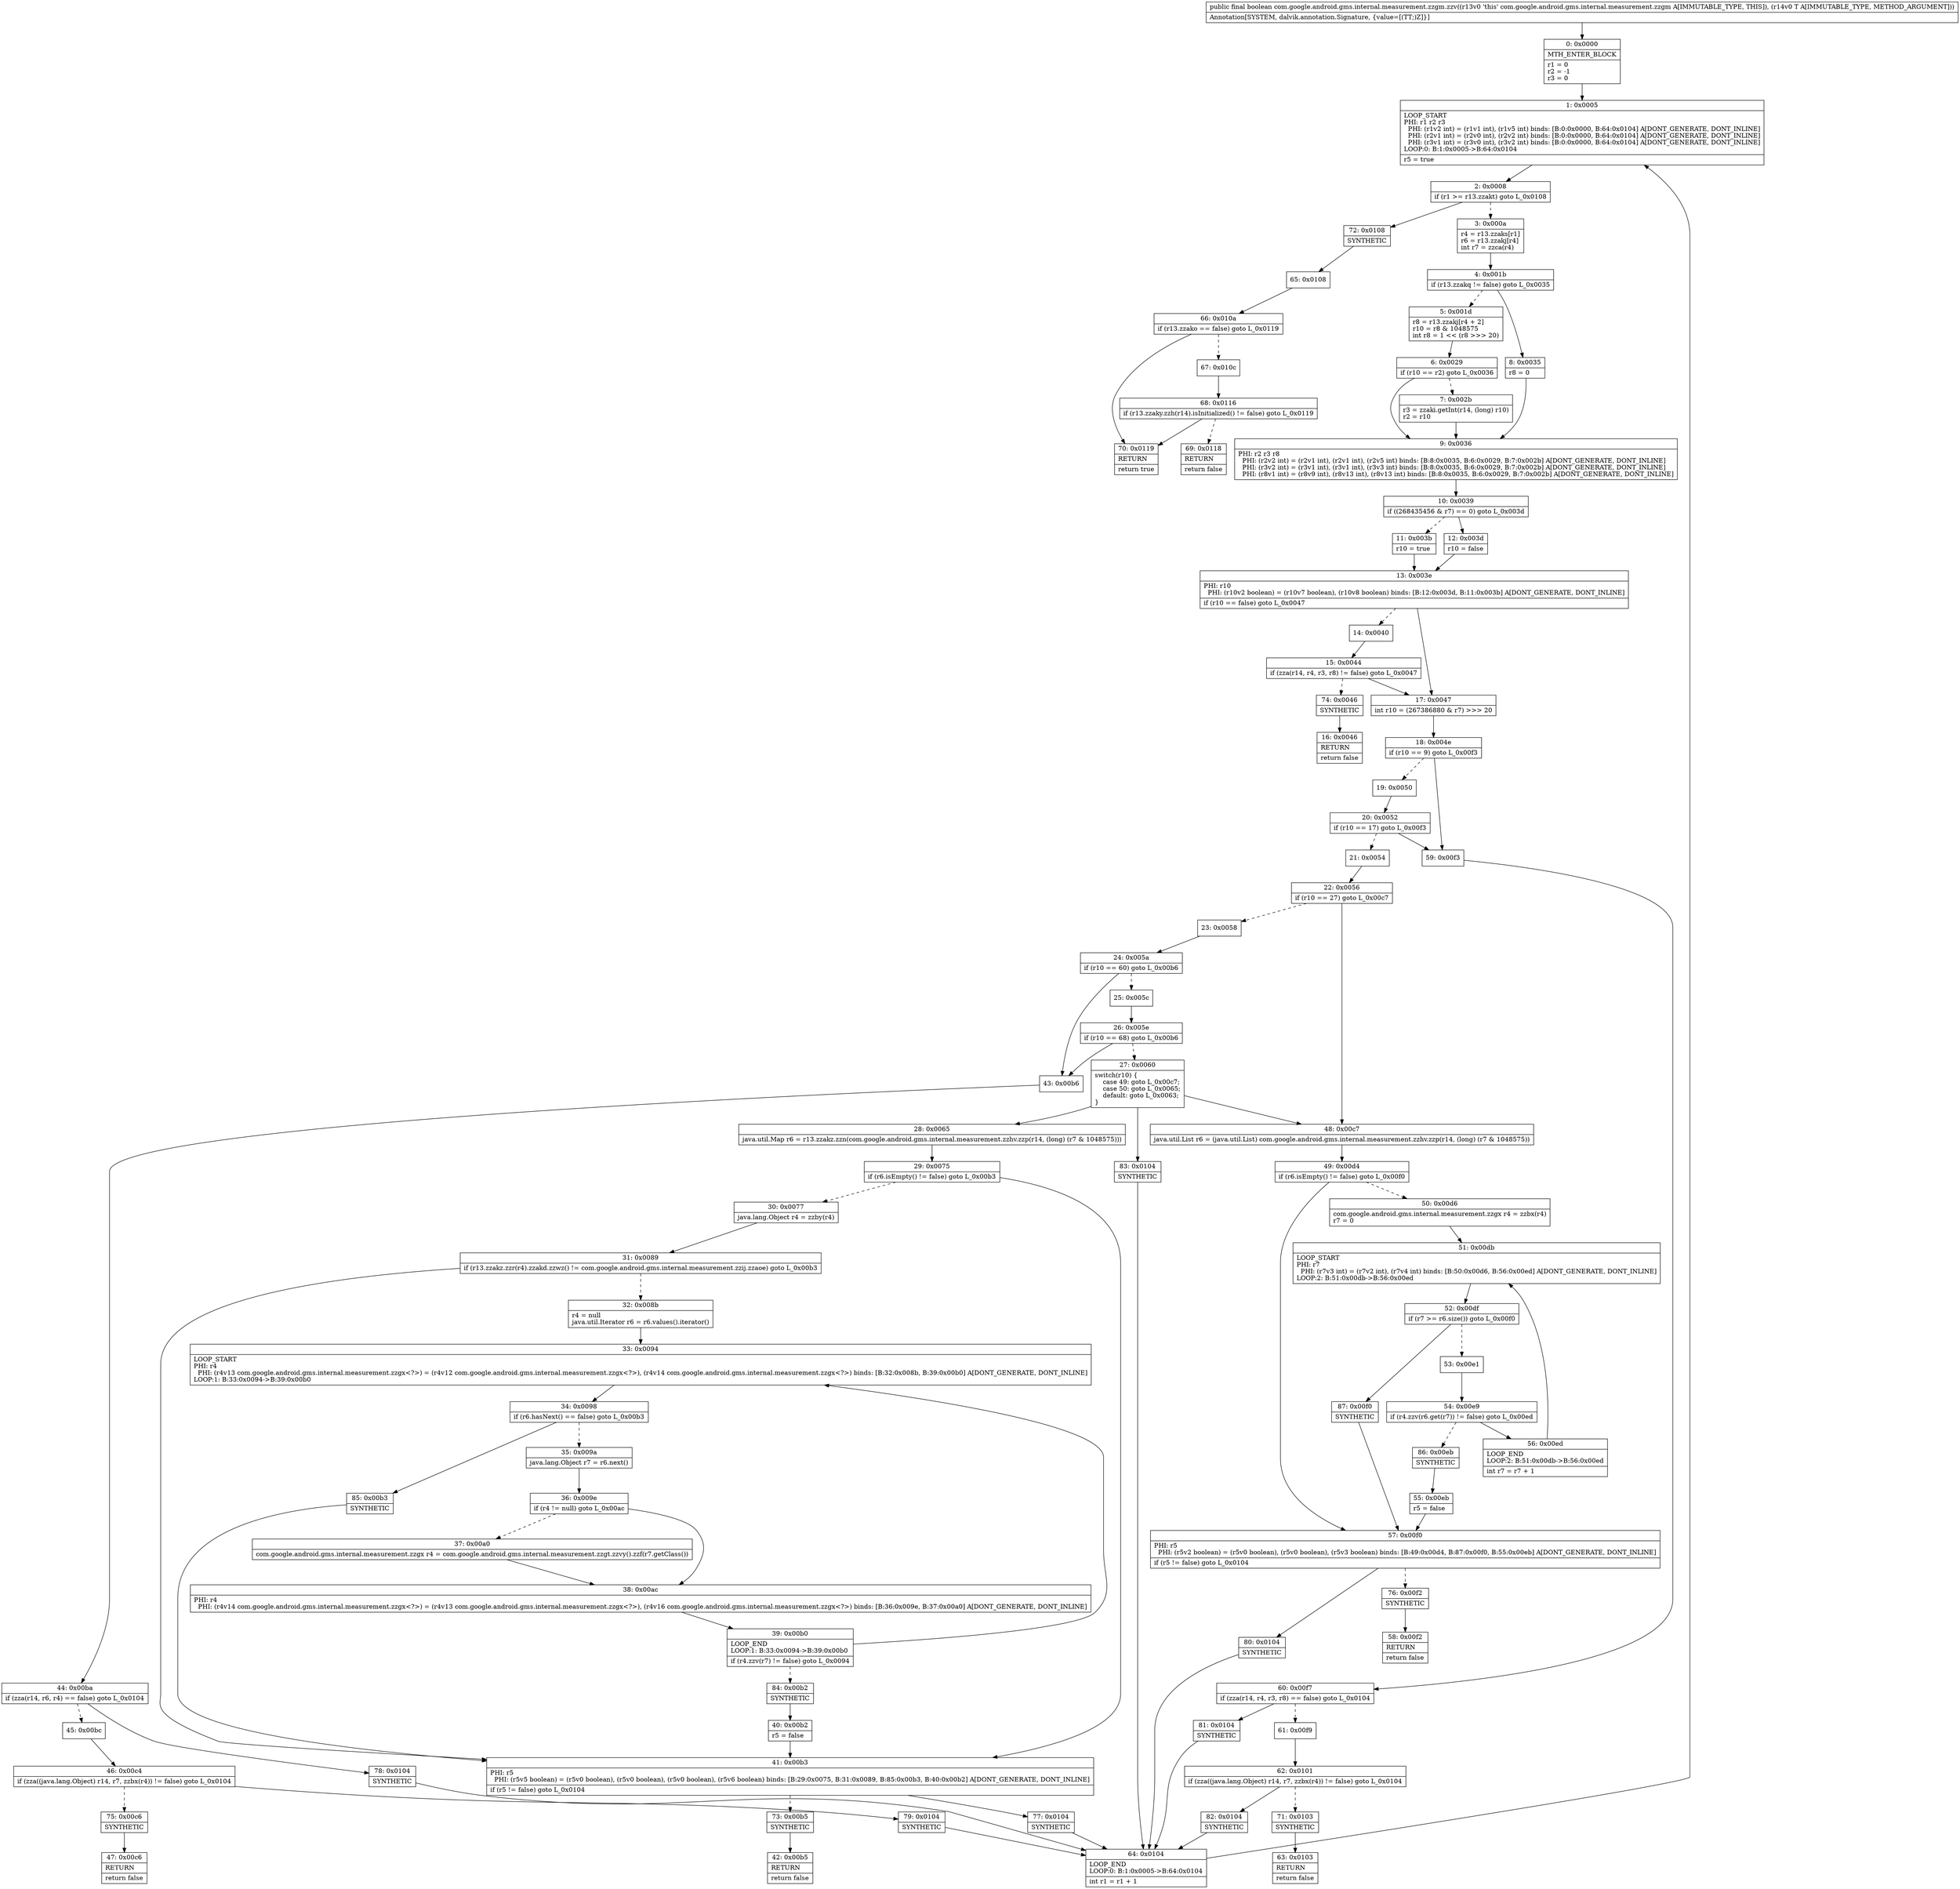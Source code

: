 digraph "CFG forcom.google.android.gms.internal.measurement.zzgm.zzv(Ljava\/lang\/Object;)Z" {
Node_0 [shape=record,label="{0\:\ 0x0000|MTH_ENTER_BLOCK\l|r1 = 0\lr2 = \-1\lr3 = 0\l}"];
Node_1 [shape=record,label="{1\:\ 0x0005|LOOP_START\lPHI: r1 r2 r3 \l  PHI: (r1v2 int) = (r1v1 int), (r1v5 int) binds: [B:0:0x0000, B:64:0x0104] A[DONT_GENERATE, DONT_INLINE]\l  PHI: (r2v1 int) = (r2v0 int), (r2v2 int) binds: [B:0:0x0000, B:64:0x0104] A[DONT_GENERATE, DONT_INLINE]\l  PHI: (r3v1 int) = (r3v0 int), (r3v2 int) binds: [B:0:0x0000, B:64:0x0104] A[DONT_GENERATE, DONT_INLINE]\lLOOP:0: B:1:0x0005\-\>B:64:0x0104\l|r5 = true\l}"];
Node_2 [shape=record,label="{2\:\ 0x0008|if (r1 \>= r13.zzakt) goto L_0x0108\l}"];
Node_3 [shape=record,label="{3\:\ 0x000a|r4 = r13.zzaks[r1]\lr6 = r13.zzakj[r4]\lint r7 = zzca(r4)\l}"];
Node_4 [shape=record,label="{4\:\ 0x001b|if (r13.zzakq != false) goto L_0x0035\l}"];
Node_5 [shape=record,label="{5\:\ 0x001d|r8 = r13.zzakj[r4 + 2]\lr10 = r8 & 1048575\lint r8 = 1 \<\< (r8 \>\>\> 20)\l}"];
Node_6 [shape=record,label="{6\:\ 0x0029|if (r10 == r2) goto L_0x0036\l}"];
Node_7 [shape=record,label="{7\:\ 0x002b|r3 = zzaki.getInt(r14, (long) r10)\lr2 = r10\l}"];
Node_8 [shape=record,label="{8\:\ 0x0035|r8 = 0\l}"];
Node_9 [shape=record,label="{9\:\ 0x0036|PHI: r2 r3 r8 \l  PHI: (r2v2 int) = (r2v1 int), (r2v1 int), (r2v5 int) binds: [B:8:0x0035, B:6:0x0029, B:7:0x002b] A[DONT_GENERATE, DONT_INLINE]\l  PHI: (r3v2 int) = (r3v1 int), (r3v1 int), (r3v3 int) binds: [B:8:0x0035, B:6:0x0029, B:7:0x002b] A[DONT_GENERATE, DONT_INLINE]\l  PHI: (r8v1 int) = (r8v9 int), (r8v13 int), (r8v13 int) binds: [B:8:0x0035, B:6:0x0029, B:7:0x002b] A[DONT_GENERATE, DONT_INLINE]\l}"];
Node_10 [shape=record,label="{10\:\ 0x0039|if ((268435456 & r7) == 0) goto L_0x003d\l}"];
Node_11 [shape=record,label="{11\:\ 0x003b|r10 = true\l}"];
Node_12 [shape=record,label="{12\:\ 0x003d|r10 = false\l}"];
Node_13 [shape=record,label="{13\:\ 0x003e|PHI: r10 \l  PHI: (r10v2 boolean) = (r10v7 boolean), (r10v8 boolean) binds: [B:12:0x003d, B:11:0x003b] A[DONT_GENERATE, DONT_INLINE]\l|if (r10 == false) goto L_0x0047\l}"];
Node_14 [shape=record,label="{14\:\ 0x0040}"];
Node_15 [shape=record,label="{15\:\ 0x0044|if (zza(r14, r4, r3, r8) != false) goto L_0x0047\l}"];
Node_16 [shape=record,label="{16\:\ 0x0046|RETURN\l|return false\l}"];
Node_17 [shape=record,label="{17\:\ 0x0047|int r10 = (267386880 & r7) \>\>\> 20\l}"];
Node_18 [shape=record,label="{18\:\ 0x004e|if (r10 == 9) goto L_0x00f3\l}"];
Node_19 [shape=record,label="{19\:\ 0x0050}"];
Node_20 [shape=record,label="{20\:\ 0x0052|if (r10 == 17) goto L_0x00f3\l}"];
Node_21 [shape=record,label="{21\:\ 0x0054}"];
Node_22 [shape=record,label="{22\:\ 0x0056|if (r10 == 27) goto L_0x00c7\l}"];
Node_23 [shape=record,label="{23\:\ 0x0058}"];
Node_24 [shape=record,label="{24\:\ 0x005a|if (r10 == 60) goto L_0x00b6\l}"];
Node_25 [shape=record,label="{25\:\ 0x005c}"];
Node_26 [shape=record,label="{26\:\ 0x005e|if (r10 == 68) goto L_0x00b6\l}"];
Node_27 [shape=record,label="{27\:\ 0x0060|switch(r10) \{\l    case 49: goto L_0x00c7;\l    case 50: goto L_0x0065;\l    default: goto L_0x0063;\l\}\l}"];
Node_28 [shape=record,label="{28\:\ 0x0065|java.util.Map r6 = r13.zzakz.zzn(com.google.android.gms.internal.measurement.zzhv.zzp(r14, (long) (r7 & 1048575)))\l}"];
Node_29 [shape=record,label="{29\:\ 0x0075|if (r6.isEmpty() != false) goto L_0x00b3\l}"];
Node_30 [shape=record,label="{30\:\ 0x0077|java.lang.Object r4 = zzby(r4)\l}"];
Node_31 [shape=record,label="{31\:\ 0x0089|if (r13.zzakz.zzr(r4).zzakd.zzwz() != com.google.android.gms.internal.measurement.zzij.zzaoe) goto L_0x00b3\l}"];
Node_32 [shape=record,label="{32\:\ 0x008b|r4 = null\ljava.util.Iterator r6 = r6.values().iterator()\l}"];
Node_33 [shape=record,label="{33\:\ 0x0094|LOOP_START\lPHI: r4 \l  PHI: (r4v13 com.google.android.gms.internal.measurement.zzgx\<?\>) = (r4v12 com.google.android.gms.internal.measurement.zzgx\<?\>), (r4v14 com.google.android.gms.internal.measurement.zzgx\<?\>) binds: [B:32:0x008b, B:39:0x00b0] A[DONT_GENERATE, DONT_INLINE]\lLOOP:1: B:33:0x0094\-\>B:39:0x00b0\l}"];
Node_34 [shape=record,label="{34\:\ 0x0098|if (r6.hasNext() == false) goto L_0x00b3\l}"];
Node_35 [shape=record,label="{35\:\ 0x009a|java.lang.Object r7 = r6.next()\l}"];
Node_36 [shape=record,label="{36\:\ 0x009e|if (r4 != null) goto L_0x00ac\l}"];
Node_37 [shape=record,label="{37\:\ 0x00a0|com.google.android.gms.internal.measurement.zzgx r4 = com.google.android.gms.internal.measurement.zzgt.zzvy().zzf(r7.getClass())\l}"];
Node_38 [shape=record,label="{38\:\ 0x00ac|PHI: r4 \l  PHI: (r4v14 com.google.android.gms.internal.measurement.zzgx\<?\>) = (r4v13 com.google.android.gms.internal.measurement.zzgx\<?\>), (r4v16 com.google.android.gms.internal.measurement.zzgx\<?\>) binds: [B:36:0x009e, B:37:0x00a0] A[DONT_GENERATE, DONT_INLINE]\l}"];
Node_39 [shape=record,label="{39\:\ 0x00b0|LOOP_END\lLOOP:1: B:33:0x0094\-\>B:39:0x00b0\l|if (r4.zzv(r7) != false) goto L_0x0094\l}"];
Node_40 [shape=record,label="{40\:\ 0x00b2|r5 = false\l}"];
Node_41 [shape=record,label="{41\:\ 0x00b3|PHI: r5 \l  PHI: (r5v5 boolean) = (r5v0 boolean), (r5v0 boolean), (r5v0 boolean), (r5v6 boolean) binds: [B:29:0x0075, B:31:0x0089, B:85:0x00b3, B:40:0x00b2] A[DONT_GENERATE, DONT_INLINE]\l|if (r5 != false) goto L_0x0104\l}"];
Node_42 [shape=record,label="{42\:\ 0x00b5|RETURN\l|return false\l}"];
Node_43 [shape=record,label="{43\:\ 0x00b6}"];
Node_44 [shape=record,label="{44\:\ 0x00ba|if (zza(r14, r6, r4) == false) goto L_0x0104\l}"];
Node_45 [shape=record,label="{45\:\ 0x00bc}"];
Node_46 [shape=record,label="{46\:\ 0x00c4|if (zza((java.lang.Object) r14, r7, zzbx(r4)) != false) goto L_0x0104\l}"];
Node_47 [shape=record,label="{47\:\ 0x00c6|RETURN\l|return false\l}"];
Node_48 [shape=record,label="{48\:\ 0x00c7|java.util.List r6 = (java.util.List) com.google.android.gms.internal.measurement.zzhv.zzp(r14, (long) (r7 & 1048575))\l}"];
Node_49 [shape=record,label="{49\:\ 0x00d4|if (r6.isEmpty() != false) goto L_0x00f0\l}"];
Node_50 [shape=record,label="{50\:\ 0x00d6|com.google.android.gms.internal.measurement.zzgx r4 = zzbx(r4)\lr7 = 0\l}"];
Node_51 [shape=record,label="{51\:\ 0x00db|LOOP_START\lPHI: r7 \l  PHI: (r7v3 int) = (r7v2 int), (r7v4 int) binds: [B:50:0x00d6, B:56:0x00ed] A[DONT_GENERATE, DONT_INLINE]\lLOOP:2: B:51:0x00db\-\>B:56:0x00ed\l}"];
Node_52 [shape=record,label="{52\:\ 0x00df|if (r7 \>= r6.size()) goto L_0x00f0\l}"];
Node_53 [shape=record,label="{53\:\ 0x00e1}"];
Node_54 [shape=record,label="{54\:\ 0x00e9|if (r4.zzv(r6.get(r7)) != false) goto L_0x00ed\l}"];
Node_55 [shape=record,label="{55\:\ 0x00eb|r5 = false\l}"];
Node_56 [shape=record,label="{56\:\ 0x00ed|LOOP_END\lLOOP:2: B:51:0x00db\-\>B:56:0x00ed\l|int r7 = r7 + 1\l}"];
Node_57 [shape=record,label="{57\:\ 0x00f0|PHI: r5 \l  PHI: (r5v2 boolean) = (r5v0 boolean), (r5v0 boolean), (r5v3 boolean) binds: [B:49:0x00d4, B:87:0x00f0, B:55:0x00eb] A[DONT_GENERATE, DONT_INLINE]\l|if (r5 != false) goto L_0x0104\l}"];
Node_58 [shape=record,label="{58\:\ 0x00f2|RETURN\l|return false\l}"];
Node_59 [shape=record,label="{59\:\ 0x00f3}"];
Node_60 [shape=record,label="{60\:\ 0x00f7|if (zza(r14, r4, r3, r8) == false) goto L_0x0104\l}"];
Node_61 [shape=record,label="{61\:\ 0x00f9}"];
Node_62 [shape=record,label="{62\:\ 0x0101|if (zza((java.lang.Object) r14, r7, zzbx(r4)) != false) goto L_0x0104\l}"];
Node_63 [shape=record,label="{63\:\ 0x0103|RETURN\l|return false\l}"];
Node_64 [shape=record,label="{64\:\ 0x0104|LOOP_END\lLOOP:0: B:1:0x0005\-\>B:64:0x0104\l|int r1 = r1 + 1\l}"];
Node_65 [shape=record,label="{65\:\ 0x0108}"];
Node_66 [shape=record,label="{66\:\ 0x010a|if (r13.zzako == false) goto L_0x0119\l}"];
Node_67 [shape=record,label="{67\:\ 0x010c}"];
Node_68 [shape=record,label="{68\:\ 0x0116|if (r13.zzaky.zzh(r14).isInitialized() != false) goto L_0x0119\l}"];
Node_69 [shape=record,label="{69\:\ 0x0118|RETURN\l|return false\l}"];
Node_70 [shape=record,label="{70\:\ 0x0119|RETURN\l|return true\l}"];
Node_71 [shape=record,label="{71\:\ 0x0103|SYNTHETIC\l}"];
Node_72 [shape=record,label="{72\:\ 0x0108|SYNTHETIC\l}"];
Node_73 [shape=record,label="{73\:\ 0x00b5|SYNTHETIC\l}"];
Node_74 [shape=record,label="{74\:\ 0x0046|SYNTHETIC\l}"];
Node_75 [shape=record,label="{75\:\ 0x00c6|SYNTHETIC\l}"];
Node_76 [shape=record,label="{76\:\ 0x00f2|SYNTHETIC\l}"];
Node_77 [shape=record,label="{77\:\ 0x0104|SYNTHETIC\l}"];
Node_78 [shape=record,label="{78\:\ 0x0104|SYNTHETIC\l}"];
Node_79 [shape=record,label="{79\:\ 0x0104|SYNTHETIC\l}"];
Node_80 [shape=record,label="{80\:\ 0x0104|SYNTHETIC\l}"];
Node_81 [shape=record,label="{81\:\ 0x0104|SYNTHETIC\l}"];
Node_82 [shape=record,label="{82\:\ 0x0104|SYNTHETIC\l}"];
Node_83 [shape=record,label="{83\:\ 0x0104|SYNTHETIC\l}"];
Node_84 [shape=record,label="{84\:\ 0x00b2|SYNTHETIC\l}"];
Node_85 [shape=record,label="{85\:\ 0x00b3|SYNTHETIC\l}"];
Node_86 [shape=record,label="{86\:\ 0x00eb|SYNTHETIC\l}"];
Node_87 [shape=record,label="{87\:\ 0x00f0|SYNTHETIC\l}"];
MethodNode[shape=record,label="{public final boolean com.google.android.gms.internal.measurement.zzgm.zzv((r13v0 'this' com.google.android.gms.internal.measurement.zzgm A[IMMUTABLE_TYPE, THIS]), (r14v0 T A[IMMUTABLE_TYPE, METHOD_ARGUMENT]))  | Annotation[SYSTEM, dalvik.annotation.Signature, \{value=[(TT;)Z]\}]\l}"];
MethodNode -> Node_0;
Node_0 -> Node_1;
Node_1 -> Node_2;
Node_2 -> Node_3[style=dashed];
Node_2 -> Node_72;
Node_3 -> Node_4;
Node_4 -> Node_5[style=dashed];
Node_4 -> Node_8;
Node_5 -> Node_6;
Node_6 -> Node_7[style=dashed];
Node_6 -> Node_9;
Node_7 -> Node_9;
Node_8 -> Node_9;
Node_9 -> Node_10;
Node_10 -> Node_11[style=dashed];
Node_10 -> Node_12;
Node_11 -> Node_13;
Node_12 -> Node_13;
Node_13 -> Node_14[style=dashed];
Node_13 -> Node_17;
Node_14 -> Node_15;
Node_15 -> Node_17;
Node_15 -> Node_74[style=dashed];
Node_17 -> Node_18;
Node_18 -> Node_19[style=dashed];
Node_18 -> Node_59;
Node_19 -> Node_20;
Node_20 -> Node_21[style=dashed];
Node_20 -> Node_59;
Node_21 -> Node_22;
Node_22 -> Node_23[style=dashed];
Node_22 -> Node_48;
Node_23 -> Node_24;
Node_24 -> Node_25[style=dashed];
Node_24 -> Node_43;
Node_25 -> Node_26;
Node_26 -> Node_27[style=dashed];
Node_26 -> Node_43;
Node_27 -> Node_28;
Node_27 -> Node_48;
Node_27 -> Node_83;
Node_28 -> Node_29;
Node_29 -> Node_30[style=dashed];
Node_29 -> Node_41;
Node_30 -> Node_31;
Node_31 -> Node_32[style=dashed];
Node_31 -> Node_41;
Node_32 -> Node_33;
Node_33 -> Node_34;
Node_34 -> Node_35[style=dashed];
Node_34 -> Node_85;
Node_35 -> Node_36;
Node_36 -> Node_37[style=dashed];
Node_36 -> Node_38;
Node_37 -> Node_38;
Node_38 -> Node_39;
Node_39 -> Node_33;
Node_39 -> Node_84[style=dashed];
Node_40 -> Node_41;
Node_41 -> Node_73[style=dashed];
Node_41 -> Node_77;
Node_43 -> Node_44;
Node_44 -> Node_45[style=dashed];
Node_44 -> Node_78;
Node_45 -> Node_46;
Node_46 -> Node_75[style=dashed];
Node_46 -> Node_79;
Node_48 -> Node_49;
Node_49 -> Node_50[style=dashed];
Node_49 -> Node_57;
Node_50 -> Node_51;
Node_51 -> Node_52;
Node_52 -> Node_53[style=dashed];
Node_52 -> Node_87;
Node_53 -> Node_54;
Node_54 -> Node_56;
Node_54 -> Node_86[style=dashed];
Node_55 -> Node_57;
Node_56 -> Node_51;
Node_57 -> Node_76[style=dashed];
Node_57 -> Node_80;
Node_59 -> Node_60;
Node_60 -> Node_61[style=dashed];
Node_60 -> Node_81;
Node_61 -> Node_62;
Node_62 -> Node_71[style=dashed];
Node_62 -> Node_82;
Node_64 -> Node_1;
Node_65 -> Node_66;
Node_66 -> Node_67[style=dashed];
Node_66 -> Node_70;
Node_67 -> Node_68;
Node_68 -> Node_69[style=dashed];
Node_68 -> Node_70;
Node_71 -> Node_63;
Node_72 -> Node_65;
Node_73 -> Node_42;
Node_74 -> Node_16;
Node_75 -> Node_47;
Node_76 -> Node_58;
Node_77 -> Node_64;
Node_78 -> Node_64;
Node_79 -> Node_64;
Node_80 -> Node_64;
Node_81 -> Node_64;
Node_82 -> Node_64;
Node_83 -> Node_64;
Node_84 -> Node_40;
Node_85 -> Node_41;
Node_86 -> Node_55;
Node_87 -> Node_57;
}


